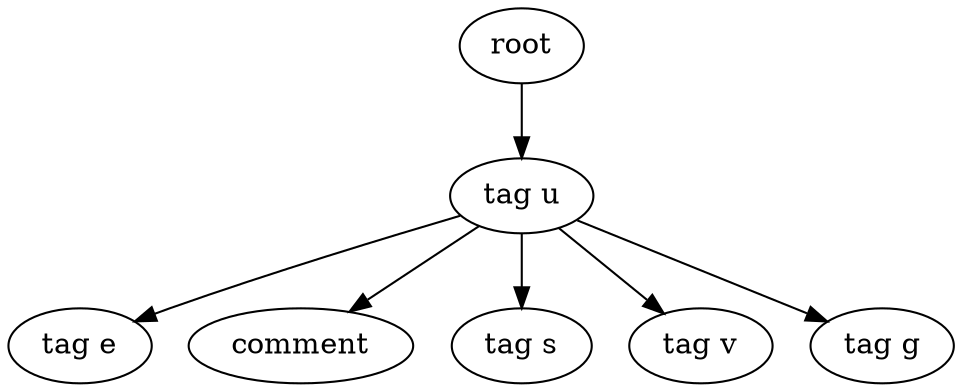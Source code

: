 digraph Tree{
0[label="root"];
0->00
00[label="tag u"];
00->000
000[label="tag e"];
00->001
001[label="comment"];
00->002
002[label="tag s"];
00->003
003[label="tag v"];
00->004
004[label="tag g"];
}
